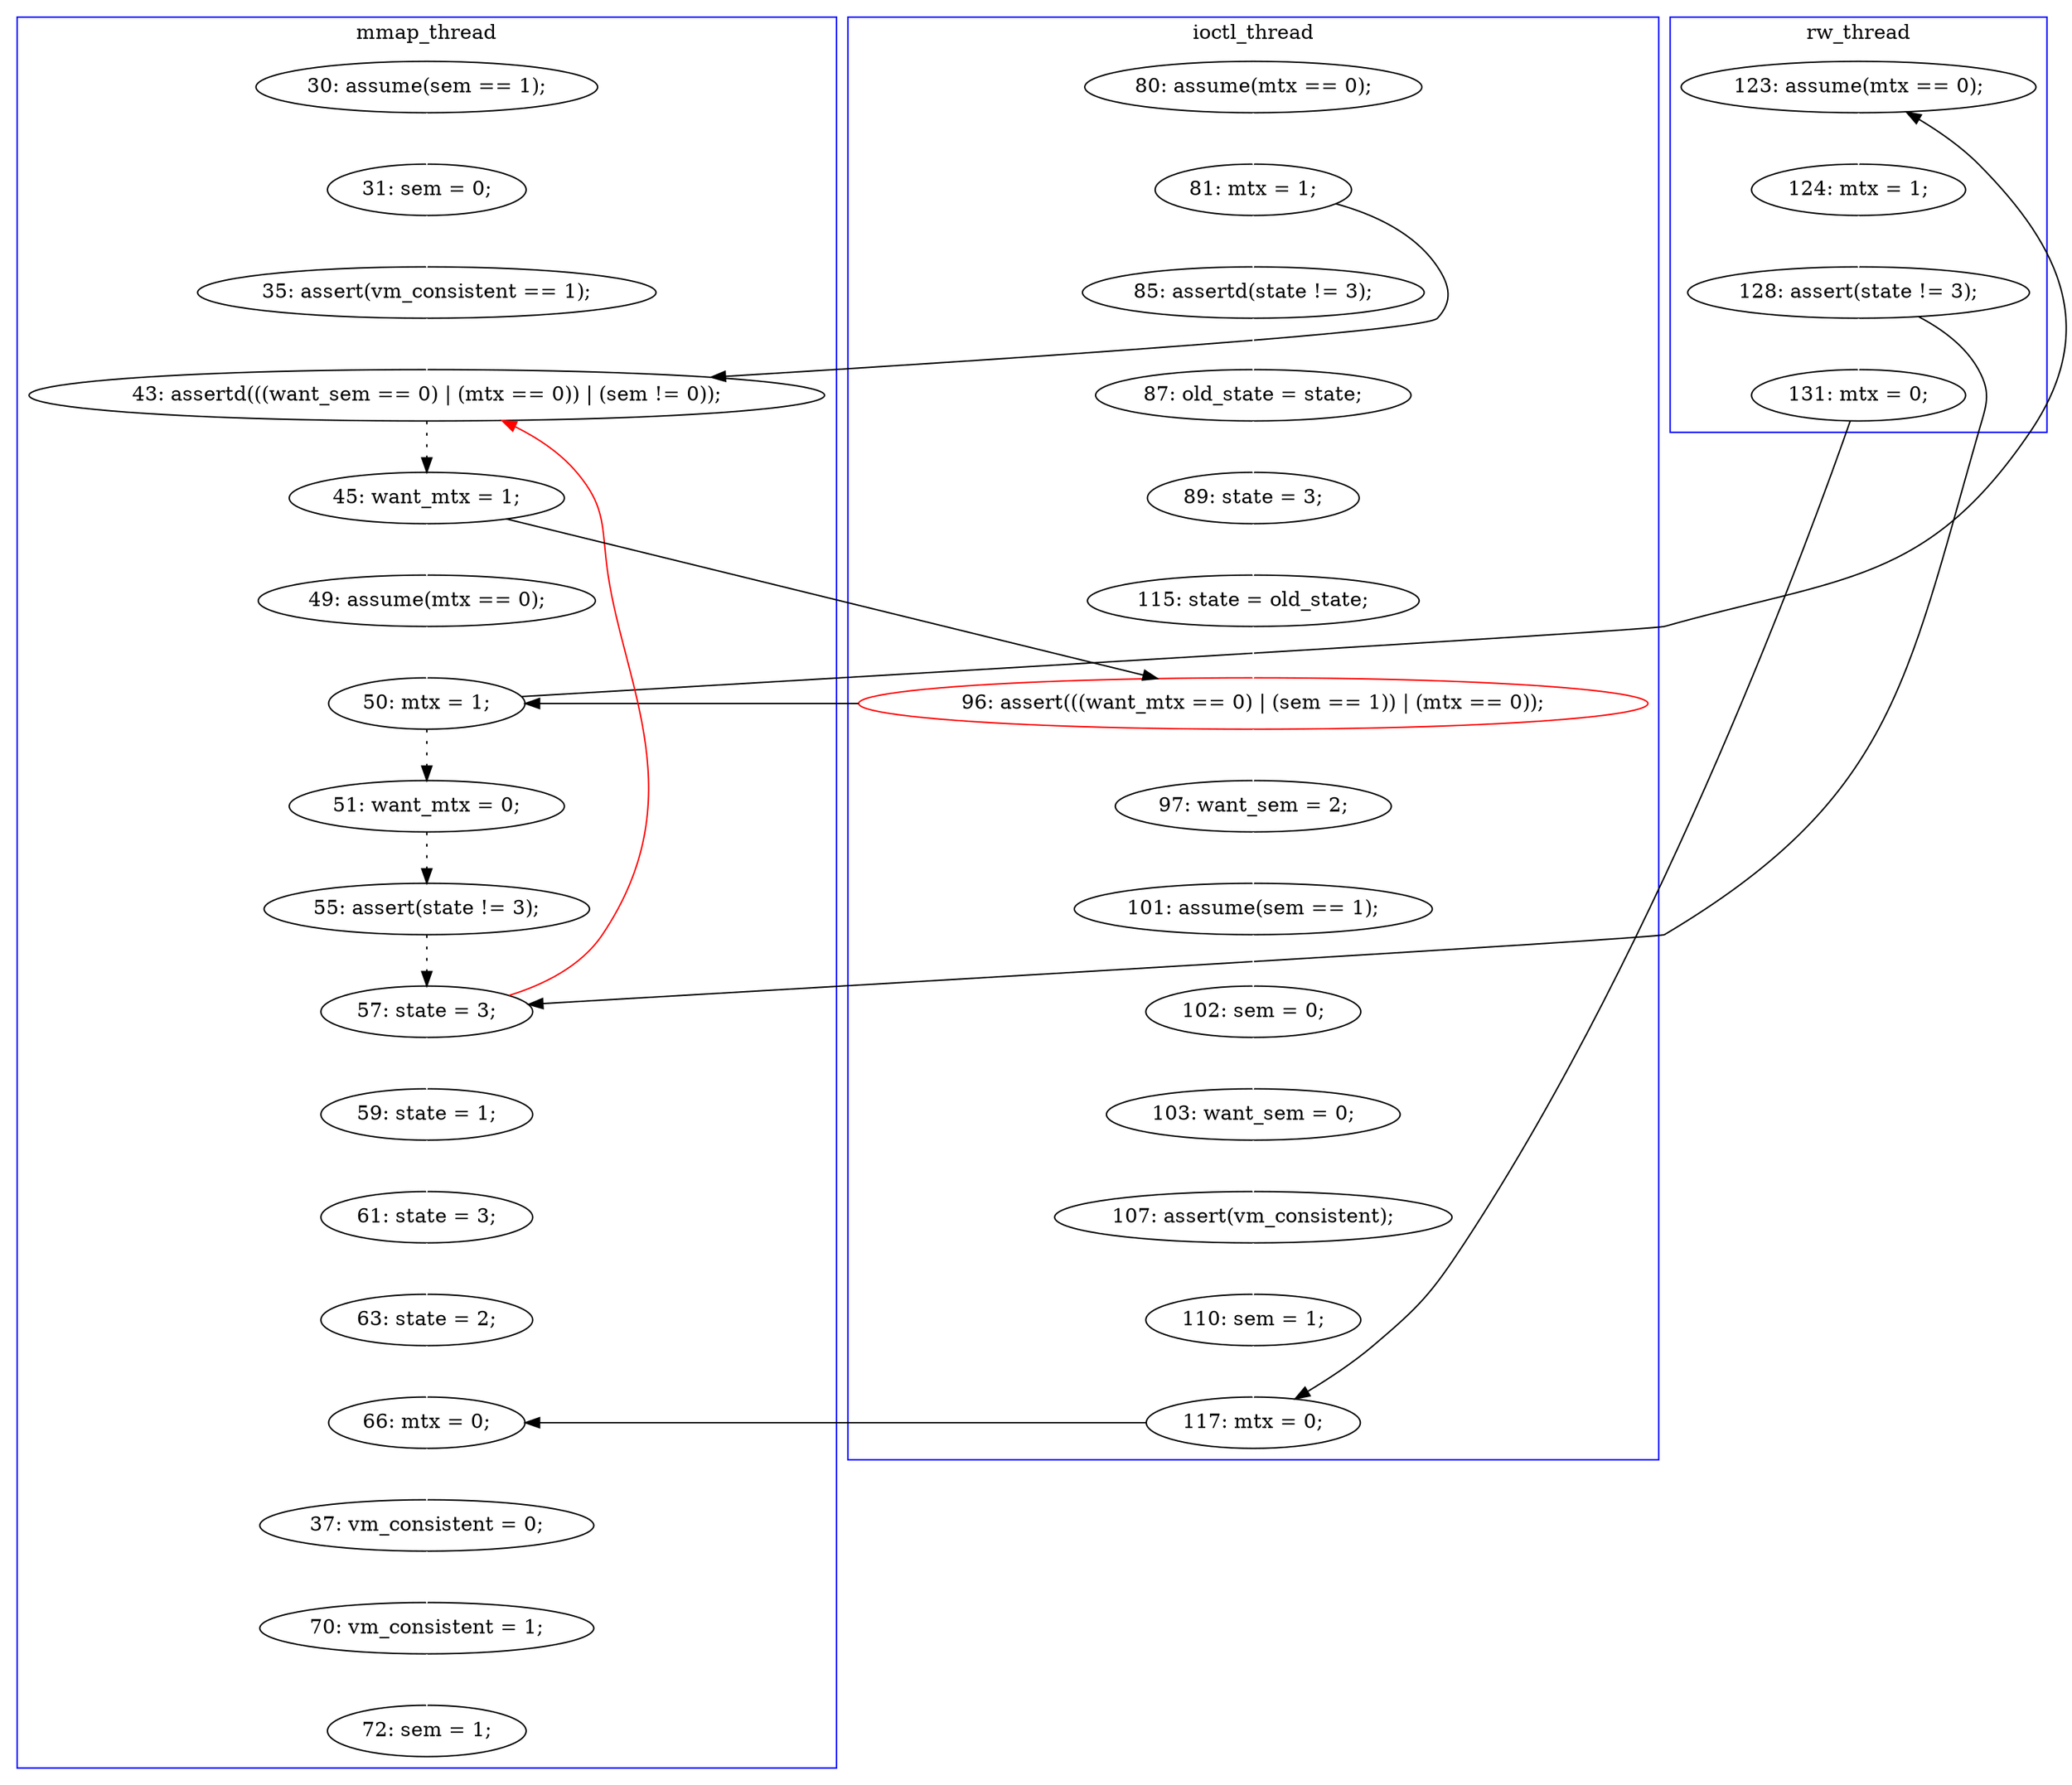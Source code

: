 digraph Counterexample {
	20 -> 22 [color = white, style = solid]
	11 -> 12 [color = white, style = solid]
	26 -> 30 [color = white, style = solid]
	17 -> 18 [color = white, style = solid]
	26 -> 28 [color = black, style = solid, constraint = false]
	52 -> 53 [color = white, style = solid]
	15 -> 19 [color = white, style = solid]
	40 -> 41 [color = white, style = solid]
	24 -> 26 [color = white, style = solid]
	23 -> 27 [color = white, style = solid]
	19 -> 23 [color = black, style = dotted]
	31 -> 32 [color = white, style = solid]
	17 -> 19 [color = black, style = solid, constraint = false]
	33 -> 40 [color = black, style = solid, constraint = false]
	12 -> 15 [color = white, style = solid]
	34 -> 44 [color = black, style = solid, constraint = false]
	18 -> 20 [color = white, style = solid]
	37 -> 38 [color = white, style = solid]
	36 -> 37 [color = white, style = solid]
	38 -> 39 [color = white, style = solid]
	39 -> 42 [color = white, style = solid]
	42 -> 44 [color = white, style = solid]
	23 -> 26 [color = black, style = solid, constraint = false]
	51 -> 52 [color = white, style = solid]
	50 -> 51 [color = white, style = solid]
	41 -> 48 [color = white, style = solid]
	16 -> 17 [color = white, style = solid]
	28 -> 29 [color = black, style = dotted]
	40 -> 19 [color = red, style = solid, constraint = false]
	44 -> 50 [color = black, style = solid, constraint = false]
	32 -> 33 [color = white, style = solid]
	22 -> 24 [color = white, style = solid]
	48 -> 49 [color = white, style = solid]
	29 -> 35 [color = black, style = dotted]
	35 -> 40 [color = black, style = dotted]
	33 -> 34 [color = white, style = solid]
	30 -> 36 [color = white, style = solid]
	28 -> 31 [color = black, style = solid, constraint = false]
	27 -> 28 [color = white, style = solid]
	49 -> 50 [color = white, style = solid]
	subgraph cluster2 {
		label = ioctl_thread
		color = blue
		44  [label = "117: mtx = 0;"]
		17  [label = "81: mtx = 1;"]
		39  [label = "107: assert(vm_consistent);"]
		22  [label = "89: state = 3;"]
		16  [label = "80: assume(mtx == 0);"]
		20  [label = "87: old_state = state;"]
		26  [label = "96: assert(((want_mtx == 0) | (sem == 1)) | (mtx == 0));", color = red]
		36  [label = "101: assume(sem == 1);"]
		24  [label = "115: state = old_state;"]
		37  [label = "102: sem = 0;"]
		18  [label = "85: assertd(state != 3);"]
		42  [label = "110: sem = 1;"]
		30  [label = "97: want_sem = 2;"]
		38  [label = "103: want_sem = 0;"]
	}
	subgraph cluster1 {
		label = mmap_thread
		color = blue
		11  [label = "30: assume(sem == 1);"]
		52  [label = "70: vm_consistent = 1;"]
		41  [label = "59: state = 1;"]
		23  [label = "45: want_mtx = 1;"]
		35  [label = "55: assert(state != 3);"]
		49  [label = "63: state = 2;"]
		51  [label = "37: vm_consistent = 0;"]
		15  [label = "35: assert(vm_consistent == 1);"]
		27  [label = "49: assume(mtx == 0);"]
		40  [label = "57: state = 3;"]
		50  [label = "66: mtx = 0;"]
		48  [label = "61: state = 3;"]
		53  [label = "72: sem = 1;"]
		12  [label = "31: sem = 0;"]
		19  [label = "43: assertd(((want_sem == 0) | (mtx == 0)) | (sem != 0));"]
		28  [label = "50: mtx = 1;"]
		29  [label = "51: want_mtx = 0;"]
	}
	subgraph cluster3 {
		label = rw_thread
		color = blue
		33  [label = "128: assert(state != 3);"]
		31  [label = "123: assume(mtx == 0);"]
		34  [label = "131: mtx = 0;"]
		32  [label = "124: mtx = 1;"]
	}
}